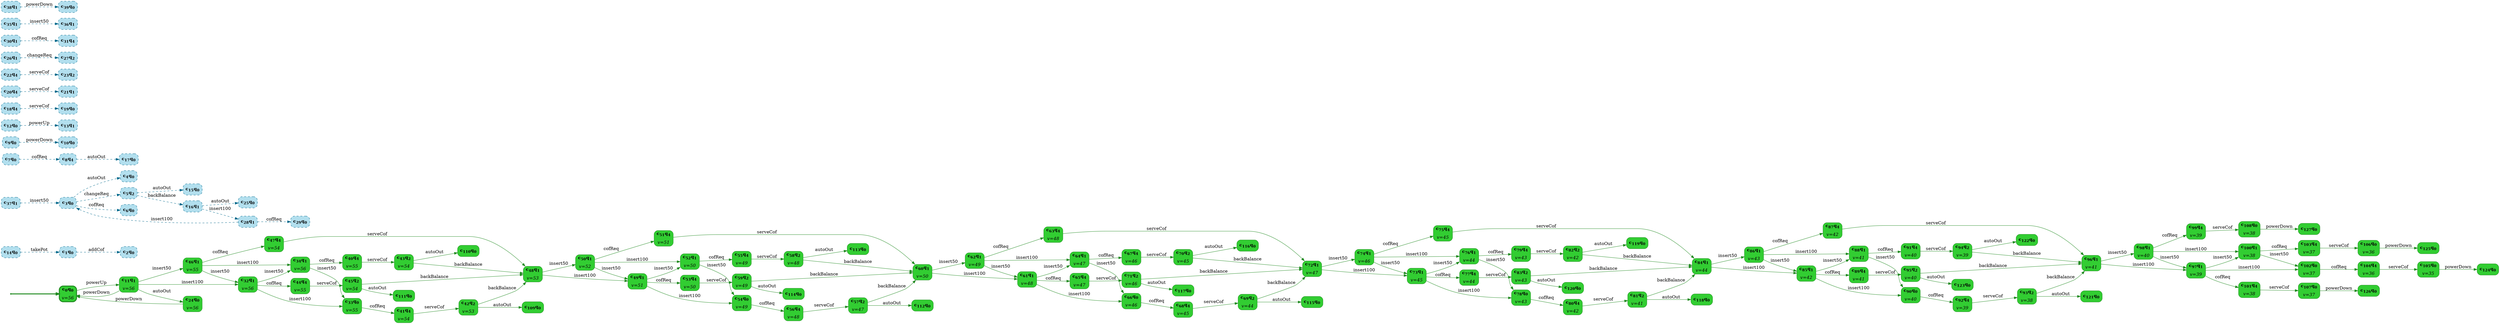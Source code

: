 digraph g {

	rankdir="LR"

	__invisible__[shape="point", color="forestgreen"]
	c0q0[label=<<b>c<sub>0</sub>q<sub>0</sub></b><br/><br/><i>v=56</i>>, shape="box", style="rounded, filled", fillcolor="limegreen", color="forestgreen", penwidth=3] // Initial
	c11q1[label=<<b>c<sub>11</sub>q<sub>1</sub></b><br/><br/><i>v=56</i>>, shape="box", style="rounded, filled", fillcolor="limegreen", color="forestgreen"]
	c24q0[label=<<b>c<sub>24</sub>q<sub>0</sub></b><br/><br/><i>v=56</i>>, shape="box", style="rounded, filled", fillcolor="limegreen", color="forestgreen"]
	c32q1[label=<<b>c<sub>32</sub>q<sub>1</sub></b><br/><br/><i>v=56</i>>, shape="box", style="rounded, filled", fillcolor="limegreen", color="forestgreen"]
	c33q0[label=<<b>c<sub>33</sub>q<sub>0</sub></b><br/><br/><i>v=55</i>>, shape="box", style="rounded, filled", fillcolor="limegreen", color="forestgreen"]
	c41q4[label=<<b>c<sub>41</sub>q<sub>4</sub></b><br/><br/><i>v=54</i>>, shape="box", style="rounded, filled", fillcolor="limegreen", color="forestgreen"]
	c42q2[label=<<b>c<sub>42</sub>q<sub>2</sub></b><br/><br/><i>v=53</i>>, shape="box", style="rounded, filled", fillcolor="limegreen", color="forestgreen"]
	c109q0[label=<<b>c<sub>109</sub>q<sub>0</sub></b>>, shape="box", style="rounded, filled", fillcolor="limegreen", color="forestgreen"]
	c48q1[label=<<b>c<sub>48</sub>q<sub>1</sub></b><br/><br/><i>v=53</i>>, shape="box", style="rounded, filled", fillcolor="limegreen", color="forestgreen"]
	c49q1[label=<<b>c<sub>49</sub>q<sub>1</sub></b><br/><br/><i>v=51</i>>, shape="box", style="rounded, filled", fillcolor="limegreen", color="forestgreen"]
	c53q4[label=<<b>c<sub>53</sub>q<sub>4</sub></b><br/><br/><i>v=50</i>>, shape="box", style="rounded, filled", fillcolor="limegreen", color="forestgreen"]
	c59q2[label=<<b>c<sub>59</sub>q<sub>2</sub></b><br/><br/><i>v=49</i>>, shape="box", style="rounded, filled", fillcolor="limegreen", color="forestgreen"]
	c114q0[label=<<b>c<sub>114</sub>q<sub>0</sub></b>>, shape="box", style="rounded, filled", fillcolor="limegreen", color="forestgreen"]
	c60q1[label=<<b>c<sub>60</sub>q<sub>1</sub></b><br/><br/><i>v=50</i>>, shape="box", style="rounded, filled", fillcolor="limegreen", color="forestgreen"]
	c61q1[label=<<b>c<sub>61</sub>q<sub>1</sub></b><br/><br/><i>v=48</i>>, shape="box", style="rounded, filled", fillcolor="limegreen", color="forestgreen"]
	c65q4[label=<<b>c<sub>65</sub>q<sub>4</sub></b><br/><br/><i>v=47</i>>, shape="box", style="rounded, filled", fillcolor="limegreen", color="forestgreen"]
	c71q2[label=<<b>c<sub>71</sub>q<sub>2</sub></b><br/><br/><i>v=46</i>>, shape="box", style="rounded, filled", fillcolor="limegreen", color="forestgreen"]
	c117q0[label=<<b>c<sub>117</sub>q<sub>0</sub></b>>, shape="box", style="rounded, filled", fillcolor="limegreen", color="forestgreen"]
	c72q1[label=<<b>c<sub>72</sub>q<sub>1</sub></b><br/><br/><i>v=47</i>>, shape="box", style="rounded, filled", fillcolor="limegreen", color="forestgreen"]
	c73q1[label=<<b>c<sub>73</sub>q<sub>1</sub></b><br/><br/><i>v=45</i>>, shape="box", style="rounded, filled", fillcolor="limegreen", color="forestgreen"]
	c77q4[label=<<b>c<sub>77</sub>q<sub>4</sub></b><br/><br/><i>v=44</i>>, shape="box", style="rounded, filled", fillcolor="limegreen", color="forestgreen"]
	c83q2[label=<<b>c<sub>83</sub>q<sub>2</sub></b><br/><br/><i>v=43</i>>, shape="box", style="rounded, filled", fillcolor="limegreen", color="forestgreen"]
	c120q0[label=<<b>c<sub>120</sub>q<sub>0</sub></b>>, shape="box", style="rounded, filled", fillcolor="limegreen", color="forestgreen"]
	c84q1[label=<<b>c<sub>84</sub>q<sub>1</sub></b><br/><br/><i>v=44</i>>, shape="box", style="rounded, filled", fillcolor="limegreen", color="forestgreen"]
	c85q1[label=<<b>c<sub>85</sub>q<sub>1</sub></b><br/><br/><i>v=42</i>>, shape="box", style="rounded, filled", fillcolor="limegreen", color="forestgreen"]
	c89q4[label=<<b>c<sub>89</sub>q<sub>4</sub></b><br/><br/><i>v=41</i>>, shape="box", style="rounded, filled", fillcolor="limegreen", color="forestgreen"]
	c95q2[label=<<b>c<sub>95</sub>q<sub>2</sub></b><br/><br/><i>v=40</i>>, shape="box", style="rounded, filled", fillcolor="limegreen", color="forestgreen"]
	c123q0[label=<<b>c<sub>123</sub>q<sub>0</sub></b>>, shape="box", style="rounded, filled", fillcolor="limegreen", color="forestgreen"]
	c96q1[label=<<b>c<sub>96</sub>q<sub>1</sub></b><br/><br/><i>v=41</i>>, shape="box", style="rounded, filled", fillcolor="limegreen", color="forestgreen"]
	c97q1[label=<<b>c<sub>97</sub>q<sub>1</sub></b><br/><br/><i>v=39</i>>, shape="box", style="rounded, filled", fillcolor="limegreen", color="forestgreen"]
	c101q4[label=<<b>c<sub>101</sub>q<sub>4</sub></b><br/><br/><i>v=38</i>>, shape="box", style="rounded, filled", fillcolor="limegreen", color="forestgreen"]
	c107q0[label=<<b>c<sub>107</sub>q<sub>0</sub></b><br/><br/><i>v=37</i>>, shape="box", style="rounded, filled", fillcolor="limegreen", color="forestgreen"]
	c126q0[label=<<b>c<sub>126</sub>q<sub>0</sub></b>>, shape="box", style="rounded, filled", fillcolor="limegreen", color="forestgreen"]
	c102q0[label=<<b>c<sub>102</sub>q<sub>0</sub></b><br/><br/><i>v=37</i>>, shape="box", style="rounded, filled", fillcolor="limegreen", color="forestgreen"]
	c104q4[label=<<b>c<sub>104</sub>q<sub>4</sub></b><br/><br/><i>v=36</i>>, shape="box", style="rounded, filled", fillcolor="limegreen", color="forestgreen"]
	c105q0[label=<<b>c<sub>105</sub>q<sub>0</sub></b><br/><br/><i>v=35</i>>, shape="box", style="rounded, filled", fillcolor="limegreen", color="forestgreen"]
	c124q0[label=<<b>c<sub>124</sub>q<sub>0</sub></b>>, shape="box", style="rounded, filled", fillcolor="limegreen", color="forestgreen"]
	c100q1[label=<<b>c<sub>100</sub>q<sub>1</sub></b><br/><br/><i>v=38</i>>, shape="box", style="rounded, filled", fillcolor="limegreen", color="forestgreen"]
	c103q4[label=<<b>c<sub>103</sub>q<sub>4</sub></b><br/><br/><i>v=37</i>>, shape="box", style="rounded, filled", fillcolor="limegreen", color="forestgreen"]
	c106q0[label=<<b>c<sub>106</sub>q<sub>0</sub></b><br/><br/><i>v=36</i>>, shape="box", style="rounded, filled", fillcolor="limegreen", color="forestgreen"]
	c125q0[label=<<b>c<sub>125</sub>q<sub>0</sub></b>>, shape="box", style="rounded, filled", fillcolor="limegreen", color="forestgreen"]
	c98q1[label=<<b>c<sub>98</sub>q<sub>1</sub></b><br/><br/><i>v=40</i>>, shape="box", style="rounded, filled", fillcolor="limegreen", color="forestgreen"]
	c99q4[label=<<b>c<sub>99</sub>q<sub>4</sub></b><br/><br/><i>v=39</i>>, shape="box", style="rounded, filled", fillcolor="limegreen", color="forestgreen"]
	c108q0[label=<<b>c<sub>108</sub>q<sub>0</sub></b><br/><br/><i>v=38</i>>, shape="box", style="rounded, filled", fillcolor="limegreen", color="forestgreen"]
	c127q0[label=<<b>c<sub>127</sub>q<sub>0</sub></b>>, shape="box", style="rounded, filled", fillcolor="limegreen", color="forestgreen"]
	c90q0[label=<<b>c<sub>90</sub>q<sub>0</sub></b><br/><br/><i>v=40</i>>, shape="box", style="rounded, filled", fillcolor="limegreen", color="forestgreen"]
	c92q4[label=<<b>c<sub>92</sub>q<sub>4</sub></b><br/><br/><i>v=39</i>>, shape="box", style="rounded, filled", fillcolor="limegreen", color="forestgreen"]
	c93q2[label=<<b>c<sub>93</sub>q<sub>2</sub></b><br/><br/><i>v=38</i>>, shape="box", style="rounded, filled", fillcolor="limegreen", color="forestgreen"]
	c121q0[label=<<b>c<sub>121</sub>q<sub>0</sub></b>>, shape="box", style="rounded, filled", fillcolor="limegreen", color="forestgreen"]
	c88q1[label=<<b>c<sub>88</sub>q<sub>1</sub></b><br/><br/><i>v=41</i>>, shape="box", style="rounded, filled", fillcolor="limegreen", color="forestgreen"]
	c91q4[label=<<b>c<sub>91</sub>q<sub>4</sub></b><br/><br/><i>v=40</i>>, shape="box", style="rounded, filled", fillcolor="limegreen", color="forestgreen"]
	c94q2[label=<<b>c<sub>94</sub>q<sub>2</sub></b><br/><br/><i>v=39</i>>, shape="box", style="rounded, filled", fillcolor="limegreen", color="forestgreen"]
	c122q0[label=<<b>c<sub>122</sub>q<sub>0</sub></b>>, shape="box", style="rounded, filled", fillcolor="limegreen", color="forestgreen"]
	c86q1[label=<<b>c<sub>86</sub>q<sub>1</sub></b><br/><br/><i>v=43</i>>, shape="box", style="rounded, filled", fillcolor="limegreen", color="forestgreen"]
	c87q4[label=<<b>c<sub>87</sub>q<sub>4</sub></b><br/><br/><i>v=42</i>>, shape="box", style="rounded, filled", fillcolor="limegreen", color="forestgreen"]
	c78q0[label=<<b>c<sub>78</sub>q<sub>0</sub></b><br/><br/><i>v=43</i>>, shape="box", style="rounded, filled", fillcolor="limegreen", color="forestgreen"]
	c80q4[label=<<b>c<sub>80</sub>q<sub>4</sub></b><br/><br/><i>v=42</i>>, shape="box", style="rounded, filled", fillcolor="limegreen", color="forestgreen"]
	c81q2[label=<<b>c<sub>81</sub>q<sub>2</sub></b><br/><br/><i>v=41</i>>, shape="box", style="rounded, filled", fillcolor="limegreen", color="forestgreen"]
	c118q0[label=<<b>c<sub>118</sub>q<sub>0</sub></b>>, shape="box", style="rounded, filled", fillcolor="limegreen", color="forestgreen"]
	c76q1[label=<<b>c<sub>76</sub>q<sub>1</sub></b><br/><br/><i>v=44</i>>, shape="box", style="rounded, filled", fillcolor="limegreen", color="forestgreen"]
	c79q4[label=<<b>c<sub>79</sub>q<sub>4</sub></b><br/><br/><i>v=43</i>>, shape="box", style="rounded, filled", fillcolor="limegreen", color="forestgreen"]
	c82q2[label=<<b>c<sub>82</sub>q<sub>2</sub></b><br/><br/><i>v=42</i>>, shape="box", style="rounded, filled", fillcolor="limegreen", color="forestgreen"]
	c119q0[label=<<b>c<sub>119</sub>q<sub>0</sub></b>>, shape="box", style="rounded, filled", fillcolor="limegreen", color="forestgreen"]
	c74q1[label=<<b>c<sub>74</sub>q<sub>1</sub></b><br/><br/><i>v=46</i>>, shape="box", style="rounded, filled", fillcolor="limegreen", color="forestgreen"]
	c75q4[label=<<b>c<sub>75</sub>q<sub>4</sub></b><br/><br/><i>v=45</i>>, shape="box", style="rounded, filled", fillcolor="limegreen", color="forestgreen"]
	c66q0[label=<<b>c<sub>66</sub>q<sub>0</sub></b><br/><br/><i>v=46</i>>, shape="box", style="rounded, filled", fillcolor="limegreen", color="forestgreen"]
	c68q4[label=<<b>c<sub>68</sub>q<sub>4</sub></b><br/><br/><i>v=45</i>>, shape="box", style="rounded, filled", fillcolor="limegreen", color="forestgreen"]
	c69q2[label=<<b>c<sub>69</sub>q<sub>2</sub></b><br/><br/><i>v=44</i>>, shape="box", style="rounded, filled", fillcolor="limegreen", color="forestgreen"]
	c115q0[label=<<b>c<sub>115</sub>q<sub>0</sub></b>>, shape="box", style="rounded, filled", fillcolor="limegreen", color="forestgreen"]
	c64q1[label=<<b>c<sub>64</sub>q<sub>1</sub></b><br/><br/><i>v=47</i>>, shape="box", style="rounded, filled", fillcolor="limegreen", color="forestgreen"]
	c67q4[label=<<b>c<sub>67</sub>q<sub>4</sub></b><br/><br/><i>v=46</i>>, shape="box", style="rounded, filled", fillcolor="limegreen", color="forestgreen"]
	c70q2[label=<<b>c<sub>70</sub>q<sub>2</sub></b><br/><br/><i>v=45</i>>, shape="box", style="rounded, filled", fillcolor="limegreen", color="forestgreen"]
	c116q0[label=<<b>c<sub>116</sub>q<sub>0</sub></b>>, shape="box", style="rounded, filled", fillcolor="limegreen", color="forestgreen"]
	c62q1[label=<<b>c<sub>62</sub>q<sub>1</sub></b><br/><br/><i>v=49</i>>, shape="box", style="rounded, filled", fillcolor="limegreen", color="forestgreen"]
	c63q4[label=<<b>c<sub>63</sub>q<sub>4</sub></b><br/><br/><i>v=48</i>>, shape="box", style="rounded, filled", fillcolor="limegreen", color="forestgreen"]
	c54q0[label=<<b>c<sub>54</sub>q<sub>0</sub></b><br/><br/><i>v=49</i>>, shape="box", style="rounded, filled", fillcolor="limegreen", color="forestgreen"]
	c56q4[label=<<b>c<sub>56</sub>q<sub>4</sub></b><br/><br/><i>v=48</i>>, shape="box", style="rounded, filled", fillcolor="limegreen", color="forestgreen"]
	c57q2[label=<<b>c<sub>57</sub>q<sub>2</sub></b><br/><br/><i>v=47</i>>, shape="box", style="rounded, filled", fillcolor="limegreen", color="forestgreen"]
	c112q0[label=<<b>c<sub>112</sub>q<sub>0</sub></b>>, shape="box", style="rounded, filled", fillcolor="limegreen", color="forestgreen"]
	c52q1[label=<<b>c<sub>52</sub>q<sub>1</sub></b><br/><br/><i>v=50</i>>, shape="box", style="rounded, filled", fillcolor="limegreen", color="forestgreen"]
	c55q4[label=<<b>c<sub>55</sub>q<sub>4</sub></b><br/><br/><i>v=49</i>>, shape="box", style="rounded, filled", fillcolor="limegreen", color="forestgreen"]
	c58q2[label=<<b>c<sub>58</sub>q<sub>2</sub></b><br/><br/><i>v=48</i>>, shape="box", style="rounded, filled", fillcolor="limegreen", color="forestgreen"]
	c113q0[label=<<b>c<sub>113</sub>q<sub>0</sub></b>>, shape="box", style="rounded, filled", fillcolor="limegreen", color="forestgreen"]
	c50q1[label=<<b>c<sub>50</sub>q<sub>1</sub></b><br/><br/><i>v=52</i>>, shape="box", style="rounded, filled", fillcolor="limegreen", color="forestgreen"]
	c51q4[label=<<b>c<sub>51</sub>q<sub>4</sub></b><br/><br/><i>v=51</i>>, shape="box", style="rounded, filled", fillcolor="limegreen", color="forestgreen"]
	c34q1[label=<<b>c<sub>34</sub>q<sub>1</sub></b><br/><br/><i>v=56</i>>, shape="box", style="rounded, filled", fillcolor="limegreen", color="forestgreen"]
	c40q4[label=<<b>c<sub>40</sub>q<sub>4</sub></b><br/><br/><i>v=55</i>>, shape="box", style="rounded, filled", fillcolor="limegreen", color="forestgreen"]
	c43q2[label=<<b>c<sub>43</sub>q<sub>2</sub></b><br/><br/><i>v=54</i>>, shape="box", style="rounded, filled", fillcolor="limegreen", color="forestgreen"]
	c110q0[label=<<b>c<sub>110</sub>q<sub>0</sub></b>>, shape="box", style="rounded, filled", fillcolor="limegreen", color="forestgreen"]
	c44q4[label=<<b>c<sub>44</sub>q<sub>4</sub></b><br/><br/><i>v=55</i>>, shape="box", style="rounded, filled", fillcolor="limegreen", color="forestgreen"]
	c45q2[label=<<b>c<sub>45</sub>q<sub>2</sub></b><br/><br/><i>v=54</i>>, shape="box", style="rounded, filled", fillcolor="limegreen", color="forestgreen"]
	c111q0[label=<<b>c<sub>111</sub>q<sub>0</sub></b>>, shape="box", style="rounded, filled", fillcolor="limegreen", color="forestgreen"]
	c46q1[label=<<b>c<sub>46</sub>q<sub>1</sub></b><br/><br/><i>v=55</i>>, shape="box", style="rounded, filled", fillcolor="limegreen", color="forestgreen"]
	c47q4[label=<<b>c<sub>47</sub>q<sub>4</sub></b><br/><br/><i>v=54</i>>, shape="box", style="rounded, filled", fillcolor="limegreen", color="forestgreen"]
	c1q0[label=<<b>c<sub>1</sub>q<sub>0</sub></b>>, shape="box", style="rounded, filled, dashed", fillcolor="lightblue2", color="deepskyblue4"]
	c2q0[label=<<b>c<sub>2</sub>q<sub>0</sub></b>>, shape="box", style="rounded, filled, dashed", fillcolor="lightblue2", color="deepskyblue4"]
	c3q0[label=<<b>c<sub>3</sub>q<sub>0</sub></b>>, shape="box", style="rounded, filled, dashed", fillcolor="lightblue2", color="deepskyblue4"]
	c4q0[label=<<b>c<sub>4</sub>q<sub>0</sub></b>>, shape="box", style="rounded, filled, dashed", fillcolor="lightblue2", color="deepskyblue4"]
	c5q2[label=<<b>c<sub>5</sub>q<sub>2</sub></b>>, shape="box", style="rounded, filled, dashed", fillcolor="lightblue2", color="deepskyblue4"]
	c6q0[label=<<b>c<sub>6</sub>q<sub>0</sub></b>>, shape="box", style="rounded, filled, dashed", fillcolor="lightblue2", color="deepskyblue4"]
	c7q0[label=<<b>c<sub>7</sub>q<sub>0</sub></b>>, shape="box", style="rounded, filled, dashed", fillcolor="lightblue2", color="deepskyblue4"]
	c8q4[label=<<b>c<sub>8</sub>q<sub>4</sub></b>>, shape="box", style="rounded, filled, dashed", fillcolor="lightblue2", color="deepskyblue4"]
	c9q0[label=<<b>c<sub>9</sub>q<sub>0</sub></b>>, shape="box", style="rounded, filled, dashed", fillcolor="lightblue2", color="deepskyblue4"]
	c10q0[label=<<b>c<sub>10</sub>q<sub>0</sub></b>>, shape="box", style="rounded, filled, dashed", fillcolor="lightblue2", color="deepskyblue4"]
	c12q0[label=<<b>c<sub>12</sub>q<sub>0</sub></b>>, shape="box", style="rounded, filled, dashed", fillcolor="lightblue2", color="deepskyblue4"]
	c13q1[label=<<b>c<sub>13</sub>q<sub>1</sub></b>>, shape="box", style="rounded, filled, dashed", fillcolor="lightblue2", color="deepskyblue4"]
	c14q0[label=<<b>c<sub>14</sub>q<sub>0</sub></b>>, shape="box", style="rounded, filled, dashed", fillcolor="lightblue2", color="deepskyblue4"]
	c15q0[label=<<b>c<sub>15</sub>q<sub>0</sub></b>>, shape="box", style="rounded, filled, dashed", fillcolor="lightblue2", color="deepskyblue4"]
	c16q1[label=<<b>c<sub>16</sub>q<sub>1</sub></b>>, shape="box", style="rounded, filled, dashed", fillcolor="lightblue2", color="deepskyblue4"]
	c17q0[label=<<b>c<sub>17</sub>q<sub>0</sub></b>>, shape="box", style="rounded, filled, dashed", fillcolor="lightblue2", color="deepskyblue4"]
	c18q4[label=<<b>c<sub>18</sub>q<sub>4</sub></b>>, shape="box", style="rounded, filled, dashed", fillcolor="lightblue2", color="deepskyblue4"]
	c19q0[label=<<b>c<sub>19</sub>q<sub>0</sub></b>>, shape="box", style="rounded, filled, dashed", fillcolor="lightblue2", color="deepskyblue4"]
	c20q4[label=<<b>c<sub>20</sub>q<sub>4</sub></b>>, shape="box", style="rounded, filled, dashed", fillcolor="lightblue2", color="deepskyblue4"]
	c21q1[label=<<b>c<sub>21</sub>q<sub>1</sub></b>>, shape="box", style="rounded, filled, dashed", fillcolor="lightblue2", color="deepskyblue4"]
	c22q4[label=<<b>c<sub>22</sub>q<sub>4</sub></b>>, shape="box", style="rounded, filled, dashed", fillcolor="lightblue2", color="deepskyblue4"]
	c23q2[label=<<b>c<sub>23</sub>q<sub>2</sub></b>>, shape="box", style="rounded, filled, dashed", fillcolor="lightblue2", color="deepskyblue4"]
	c25q0[label=<<b>c<sub>25</sub>q<sub>0</sub></b>>, shape="box", style="rounded, filled, dashed", fillcolor="lightblue2", color="deepskyblue4"]
	c26q1[label=<<b>c<sub>26</sub>q<sub>1</sub></b>>, shape="box", style="rounded, filled, dashed", fillcolor="lightblue2", color="deepskyblue4"]
	c27q2[label=<<b>c<sub>27</sub>q<sub>2</sub></b>>, shape="box", style="rounded, filled, dashed", fillcolor="lightblue2", color="deepskyblue4"]
	c28q1[label=<<b>c<sub>28</sub>q<sub>1</sub></b>>, shape="box", style="rounded, filled, dashed", fillcolor="lightblue2", color="deepskyblue4"]
	c29q0[label=<<b>c<sub>29</sub>q<sub>0</sub></b>>, shape="box", style="rounded, filled, dashed", fillcolor="lightblue2", color="deepskyblue4"]
	c30q1[label=<<b>c<sub>30</sub>q<sub>1</sub></b>>, shape="box", style="rounded, filled, dashed", fillcolor="lightblue2", color="deepskyblue4"]
	c31q4[label=<<b>c<sub>31</sub>q<sub>4</sub></b>>, shape="box", style="rounded, filled, dashed", fillcolor="lightblue2", color="deepskyblue4"]
	c35q1[label=<<b>c<sub>35</sub>q<sub>1</sub></b>>, shape="box", style="rounded, filled, dashed", fillcolor="lightblue2", color="deepskyblue4"]
	c36q1[label=<<b>c<sub>36</sub>q<sub>1</sub></b>>, shape="box", style="rounded, filled, dashed", fillcolor="lightblue2", color="deepskyblue4"]
	c37q1[label=<<b>c<sub>37</sub>q<sub>1</sub></b>>, shape="box", style="rounded, filled, dashed", fillcolor="lightblue2", color="deepskyblue4"]
	c38q1[label=<<b>c<sub>38</sub>q<sub>1</sub></b>>, shape="box", style="rounded, filled, dashed", fillcolor="lightblue2", color="deepskyblue4"]
	c39q0[label=<<b>c<sub>39</sub>q<sub>0</sub></b>>, shape="box", style="rounded, filled, dashed", fillcolor="lightblue2", color="deepskyblue4"]

	__invisible__ -> c0q0[penwidth=3, color="forestgreen"]
	c0q0 -> c11q1[label=<powerUp>, color="forestgreen"]
	c11q1 -> c24q0[label=<autoOut>, color="forestgreen"]
	c24q0 -> c0q0[label=<powerDown>, color="forestgreen"]
	c11q1 -> c32q1[label=<insert100>, color="forestgreen"]
	c32q1 -> c33q0[label=<insert100>, color="forestgreen"]
	c33q0 -> c41q4[label=<cofReq>, color="forestgreen"]
	c41q4 -> c42q2[label=<serveCof>, color="forestgreen"]
	c42q2 -> c109q0[label=<autoOut>, color="forestgreen"]
	c42q2 -> c48q1[label=<backBalance>, color="forestgreen"]
	c48q1 -> c49q1[label=<insert100>, color="forestgreen"]
	c49q1 -> c53q4[label=<cofReq>, color="forestgreen"]
	c53q4 -> c59q2[label=<serveCof>, color="forestgreen"]
	c59q2 -> c114q0[label=<autoOut>, color="forestgreen"]
	c59q2 -> c60q1[label=<backBalance>, color="forestgreen"]
	c60q1 -> c61q1[label=<insert100>, color="forestgreen"]
	c61q1 -> c65q4[label=<cofReq>, color="forestgreen"]
	c65q4 -> c71q2[label=<serveCof>, color="forestgreen"]
	c71q2 -> c117q0[label=<autoOut>, color="forestgreen"]
	c71q2 -> c72q1[label=<backBalance>, color="forestgreen"]
	c72q1 -> c73q1[label=<insert100>, color="forestgreen"]
	c73q1 -> c77q4[label=<cofReq>, color="forestgreen"]
	c77q4 -> c83q2[label=<serveCof>, color="forestgreen"]
	c83q2 -> c120q0[label=<autoOut>, color="forestgreen"]
	c83q2 -> c84q1[label=<backBalance>, color="forestgreen"]
	c84q1 -> c85q1[label=<insert100>, color="forestgreen"]
	c85q1 -> c89q4[label=<cofReq>, color="forestgreen"]
	c89q4 -> c95q2[label=<serveCof>, color="forestgreen"]
	c95q2 -> c123q0[label=<autoOut>, color="forestgreen"]
	c95q2 -> c96q1[label=<backBalance>, color="forestgreen"]
	c96q1 -> c97q1[label=<insert100>, color="forestgreen"]
	c97q1 -> c101q4[label=<cofReq>, color="forestgreen"]
	c101q4 -> c107q0[label=<serveCof>, color="forestgreen"]
	c107q0 -> c126q0[label=<powerDown>, color="forestgreen"]
	c97q1 -> c102q0[label=<insert100>, color="forestgreen"]
	c102q0 -> c104q4[label=<cofReq>, color="forestgreen"]
	c104q4 -> c105q0[label=<serveCof>, color="forestgreen"]
	c105q0 -> c124q0[label=<powerDown>, color="forestgreen"]
	c97q1 -> c100q1[label=<insert50>, color="forestgreen"]
	c100q1 -> c103q4[label=<cofReq>, color="forestgreen"]
	c103q4 -> c106q0[label=<serveCof>, color="forestgreen"]
	c106q0 -> c125q0[label=<powerDown>, color="forestgreen"]
	c100q1 -> c102q0[label=<insert50>, color="forestgreen"]
	c96q1 -> c98q1[label=<insert50>, color="forestgreen"]
	c98q1 -> c99q4[label=<cofReq>, color="forestgreen"]
	c99q4 -> c108q0[label=<serveCof>, color="forestgreen"]
	c108q0 -> c127q0[label=<powerDown>, color="forestgreen"]
	c98q1 -> c100q1[label=<insert100>, color="forestgreen"]
	c98q1 -> c97q1[label=<insert50>, color="forestgreen"]
	c85q1 -> c90q0[label=<insert100>, color="forestgreen"]
	c90q0 -> c92q4[label=<cofReq>, color="forestgreen"]
	c92q4 -> c93q2[label=<serveCof>, color="forestgreen"]
	c93q2 -> c121q0[label=<autoOut>, color="forestgreen"]
	c93q2 -> c96q1[label=<backBalance>, color="forestgreen"]
	c85q1 -> c88q1[label=<insert50>, color="forestgreen"]
	c88q1 -> c91q4[label=<cofReq>, color="forestgreen"]
	c91q4 -> c94q2[label=<serveCof>, color="forestgreen"]
	c94q2 -> c122q0[label=<autoOut>, color="forestgreen"]
	c94q2 -> c96q1[label=<backBalance>, color="forestgreen"]
	c88q1 -> c90q0[label=<insert50>, color="forestgreen"]
	c84q1 -> c86q1[label=<insert50>, color="forestgreen"]
	c86q1 -> c87q4[label=<cofReq>, color="forestgreen"]
	c87q4 -> c96q1[label=<serveCof>, color="forestgreen"]
	c86q1 -> c88q1[label=<insert100>, color="forestgreen"]
	c86q1 -> c85q1[label=<insert50>, color="forestgreen"]
	c73q1 -> c78q0[label=<insert100>, color="forestgreen"]
	c78q0 -> c80q4[label=<cofReq>, color="forestgreen"]
	c80q4 -> c81q2[label=<serveCof>, color="forestgreen"]
	c81q2 -> c118q0[label=<autoOut>, color="forestgreen"]
	c81q2 -> c84q1[label=<backBalance>, color="forestgreen"]
	c73q1 -> c76q1[label=<insert50>, color="forestgreen"]
	c76q1 -> c79q4[label=<cofReq>, color="forestgreen"]
	c79q4 -> c82q2[label=<serveCof>, color="forestgreen"]
	c82q2 -> c119q0[label=<autoOut>, color="forestgreen"]
	c82q2 -> c84q1[label=<backBalance>, color="forestgreen"]
	c76q1 -> c78q0[label=<insert50>, color="forestgreen"]
	c72q1 -> c74q1[label=<insert50>, color="forestgreen"]
	c74q1 -> c75q4[label=<cofReq>, color="forestgreen"]
	c75q4 -> c84q1[label=<serveCof>, color="forestgreen"]
	c74q1 -> c76q1[label=<insert100>, color="forestgreen"]
	c74q1 -> c73q1[label=<insert50>, color="forestgreen"]
	c61q1 -> c66q0[label=<insert100>, color="forestgreen"]
	c66q0 -> c68q4[label=<cofReq>, color="forestgreen"]
	c68q4 -> c69q2[label=<serveCof>, color="forestgreen"]
	c69q2 -> c115q0[label=<autoOut>, color="forestgreen"]
	c69q2 -> c72q1[label=<backBalance>, color="forestgreen"]
	c61q1 -> c64q1[label=<insert50>, color="forestgreen"]
	c64q1 -> c67q4[label=<cofReq>, color="forestgreen"]
	c67q4 -> c70q2[label=<serveCof>, color="forestgreen"]
	c70q2 -> c116q0[label=<autoOut>, color="forestgreen"]
	c70q2 -> c72q1[label=<backBalance>, color="forestgreen"]
	c64q1 -> c66q0[label=<insert50>, color="forestgreen"]
	c60q1 -> c62q1[label=<insert50>, color="forestgreen"]
	c62q1 -> c63q4[label=<cofReq>, color="forestgreen"]
	c63q4 -> c72q1[label=<serveCof>, color="forestgreen"]
	c62q1 -> c64q1[label=<insert100>, color="forestgreen"]
	c62q1 -> c61q1[label=<insert50>, color="forestgreen"]
	c49q1 -> c54q0[label=<insert100>, color="forestgreen"]
	c54q0 -> c56q4[label=<cofReq>, color="forestgreen"]
	c56q4 -> c57q2[label=<serveCof>, color="forestgreen"]
	c57q2 -> c112q0[label=<autoOut>, color="forestgreen"]
	c57q2 -> c60q1[label=<backBalance>, color="forestgreen"]
	c49q1 -> c52q1[label=<insert50>, color="forestgreen"]
	c52q1 -> c55q4[label=<cofReq>, color="forestgreen"]
	c55q4 -> c58q2[label=<serveCof>, color="forestgreen"]
	c58q2 -> c113q0[label=<autoOut>, color="forestgreen"]
	c58q2 -> c60q1[label=<backBalance>, color="forestgreen"]
	c52q1 -> c54q0[label=<insert50>, color="forestgreen"]
	c48q1 -> c50q1[label=<insert50>, color="forestgreen"]
	c50q1 -> c51q4[label=<cofReq>, color="forestgreen"]
	c51q4 -> c60q1[label=<serveCof>, color="forestgreen"]
	c50q1 -> c52q1[label=<insert100>, color="forestgreen"]
	c50q1 -> c49q1[label=<insert50>, color="forestgreen"]
	c32q1 -> c34q1[label=<insert50>, color="forestgreen"]
	c34q1 -> c33q0[label=<insert50>, color="forestgreen"]
	c34q1 -> c40q4[label=<cofReq>, color="forestgreen"]
	c40q4 -> c43q2[label=<serveCof>, color="forestgreen"]
	c43q2 -> c110q0[label=<autoOut>, color="forestgreen"]
	c43q2 -> c48q1[label=<backBalance>, color="forestgreen"]
	c32q1 -> c44q4[label=<cofReq>, color="forestgreen"]
	c44q4 -> c45q2[label=<serveCof>, color="forestgreen"]
	c45q2 -> c111q0[label=<autoOut>, color="forestgreen"]
	c45q2 -> c48q1[label=<backBalance>, color="forestgreen"]
	c11q1 -> c0q0[label=<powerDown>, color="forestgreen"]
	c11q1 -> c46q1[label=<insert50>, color="forestgreen"]
	c46q1 -> c47q4[label=<cofReq>, color="forestgreen"]
	c47q4 -> c48q1[label=<serveCof>, color="forestgreen"]
	c46q1 -> c34q1[label=<insert100>, color="forestgreen"]
	c46q1 -> c32q1[label=<insert50>, color="forestgreen"]
	c1q0 -> c2q0[label=<addCof>, color="deepskyblue4", style="dashed"]
	c3q0 -> c4q0[label=<autoOut>, color="deepskyblue4", style="dashed"]
	c3q0 -> c5q2[label=<changeReq>, color="deepskyblue4", style="dashed"]
	c3q0 -> c6q0[label=<cofReq>, color="deepskyblue4", style="dashed"]
	c7q0 -> c8q4[label=<cofReq>, color="deepskyblue4", style="dashed"]
	c9q0 -> c10q0[label=<powerDown>, color="deepskyblue4", style="dashed"]
	c12q0 -> c13q1[label=<powerUp>, color="deepskyblue4", style="dashed"]
	c14q0 -> c1q0[label=<takePot>, color="deepskyblue4", style="dashed"]
	c5q2 -> c15q0[label=<autoOut>, color="deepskyblue4", style="dashed"]
	c5q2 -> c16q1[label=<backBalance>, color="deepskyblue4", style="dashed"]
	c8q4 -> c17q0[label=<autoOut>, color="deepskyblue4", style="dashed"]
	c18q4 -> c19q0[label=<serveCof>, color="deepskyblue4", style="dashed"]
	c20q4 -> c21q1[label=<serveCof>, color="deepskyblue4", style="dashed"]
	c22q4 -> c23q2[label=<serveCof>, color="deepskyblue4", style="dashed"]
	c16q1 -> c25q0[label=<autoOut>, color="deepskyblue4", style="dashed"]
	c26q1 -> c27q2[label=<changeReq>, color="deepskyblue4", style="dashed"]
	c28q1 -> c29q0[label=<cofReq>, color="deepskyblue4", style="dashed"]
	c30q1 -> c31q4[label=<cofReq>, color="deepskyblue4", style="dashed"]
	c16q1 -> c28q1[label=<insert100>, color="deepskyblue4", style="dashed"]
	c28q1 -> c3q0[label=<insert100>, color="deepskyblue4", style="dashed"]
	c35q1 -> c36q1[label=<insert50>, color="deepskyblue4", style="dashed"]
	c37q1 -> c3q0[label=<insert50>, color="deepskyblue4", style="dashed"]
	c38q1 -> c39q0[label=<powerDown>, color="deepskyblue4", style="dashed"]

}

